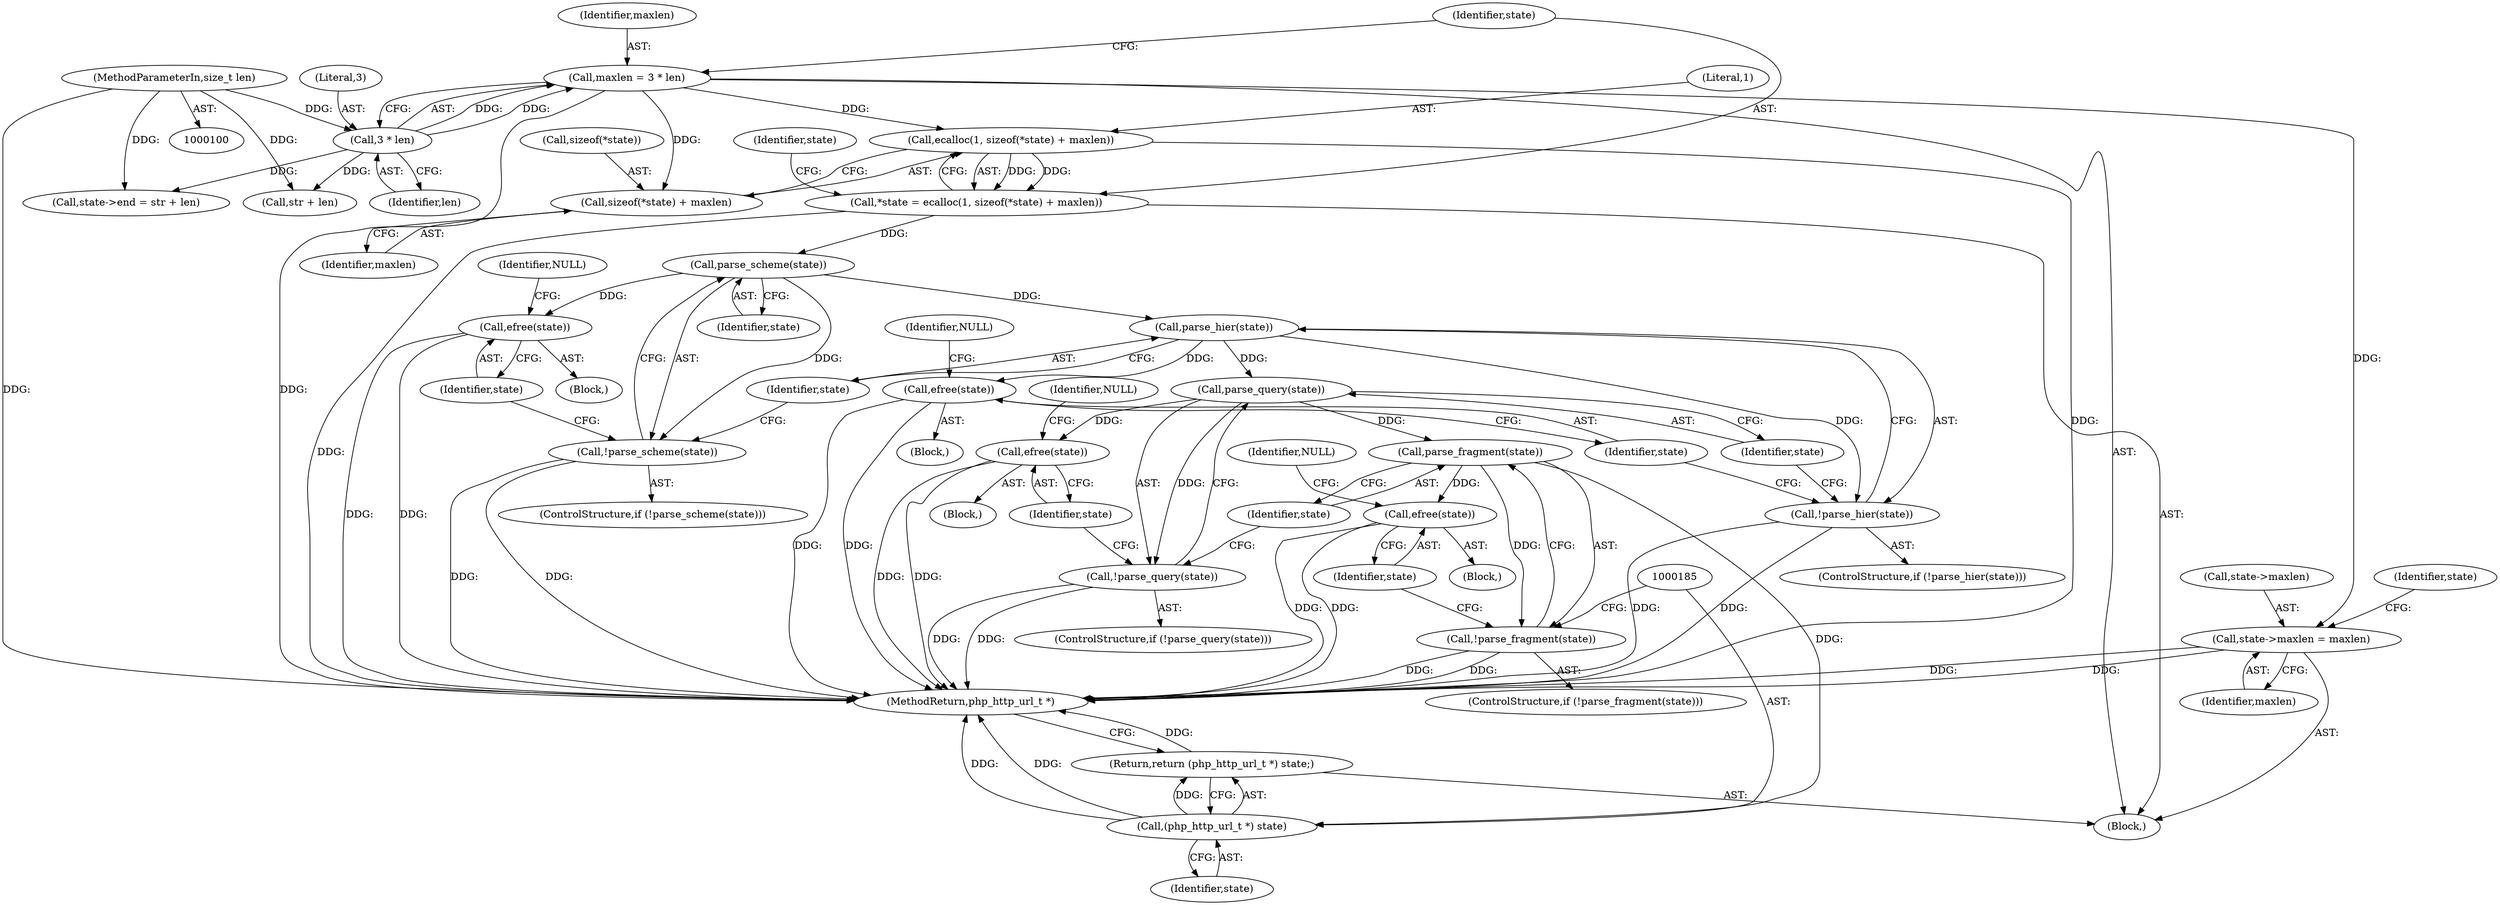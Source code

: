 digraph "1_ext-http_3724cd76a28be1d6049b5537232e97ac_0@del" {
"1000106" [label="(Call,maxlen = 3 * len)"];
"1000108" [label="(Call,3 * len)"];
"1000102" [label="(MethodParameterIn,size_t len)"];
"1000114" [label="(Call,ecalloc(1, sizeof(*state) + maxlen))"];
"1000112" [label="(Call,*state = ecalloc(1, sizeof(*state) + maxlen))"];
"1000149" [label="(Call,parse_scheme(state))"];
"1000148" [label="(Call,!parse_scheme(state))"];
"1000152" [label="(Call,efree(state))"];
"1000158" [label="(Call,parse_hier(state))"];
"1000157" [label="(Call,!parse_hier(state))"];
"1000161" [label="(Call,efree(state))"];
"1000167" [label="(Call,parse_query(state))"];
"1000166" [label="(Call,!parse_query(state))"];
"1000170" [label="(Call,efree(state))"];
"1000176" [label="(Call,parse_fragment(state))"];
"1000175" [label="(Call,!parse_fragment(state))"];
"1000179" [label="(Call,efree(state))"];
"1000184" [label="(Call,(php_http_url_t *) state)"];
"1000183" [label="(Return,return (php_http_url_t *) state;)"];
"1000116" [label="(Call,sizeof(*state) + maxlen)"];
"1000138" [label="(Call,state->maxlen = maxlen)"];
"1000149" [label="(Call,parse_scheme(state))"];
"1000160" [label="(Block,)"];
"1000167" [label="(Call,parse_query(state))"];
"1000177" [label="(Identifier,state)"];
"1000180" [label="(Identifier,state)"];
"1000168" [label="(Identifier,state)"];
"1000186" [label="(Identifier,state)"];
"1000123" [label="(Identifier,state)"];
"1000145" [label="(Identifier,state)"];
"1000116" [label="(Call,sizeof(*state) + maxlen)"];
"1000150" [label="(Identifier,state)"];
"1000174" [label="(ControlStructure,if (!parse_fragment(state)))"];
"1000170" [label="(Call,efree(state))"];
"1000178" [label="(Block,)"];
"1000113" [label="(Identifier,state)"];
"1000138" [label="(Call,state->maxlen = maxlen)"];
"1000110" [label="(Identifier,len)"];
"1000106" [label="(Call,maxlen = 3 * len)"];
"1000112" [label="(Call,*state = ecalloc(1, sizeof(*state) + maxlen))"];
"1000139" [label="(Call,state->maxlen)"];
"1000161" [label="(Call,efree(state))"];
"1000158" [label="(Call,parse_hier(state))"];
"1000152" [label="(Call,efree(state))"];
"1000107" [label="(Identifier,maxlen)"];
"1000121" [label="(Call,state->end = str + len)"];
"1000125" [label="(Call,str + len)"];
"1000164" [label="(Identifier,NULL)"];
"1000157" [label="(Call,!parse_hier(state))"];
"1000183" [label="(Return,return (php_http_url_t *) state;)"];
"1000176" [label="(Call,parse_fragment(state))"];
"1000142" [label="(Identifier,maxlen)"];
"1000114" [label="(Call,ecalloc(1, sizeof(*state) + maxlen))"];
"1000182" [label="(Identifier,NULL)"];
"1000184" [label="(Call,(php_http_url_t *) state)"];
"1000159" [label="(Identifier,state)"];
"1000171" [label="(Identifier,state)"];
"1000169" [label="(Block,)"];
"1000147" [label="(ControlStructure,if (!parse_scheme(state)))"];
"1000108" [label="(Call,3 * len)"];
"1000148" [label="(Call,!parse_scheme(state))"];
"1000175" [label="(Call,!parse_fragment(state))"];
"1000162" [label="(Identifier,state)"];
"1000187" [label="(MethodReturn,php_http_url_t *)"];
"1000166" [label="(Call,!parse_query(state))"];
"1000115" [label="(Literal,1)"];
"1000109" [label="(Literal,3)"];
"1000173" [label="(Identifier,NULL)"];
"1000120" [label="(Identifier,maxlen)"];
"1000104" [label="(Block,)"];
"1000153" [label="(Identifier,state)"];
"1000151" [label="(Block,)"];
"1000156" [label="(ControlStructure,if (!parse_hier(state)))"];
"1000117" [label="(Call,sizeof(*state))"];
"1000165" [label="(ControlStructure,if (!parse_query(state)))"];
"1000155" [label="(Identifier,NULL)"];
"1000102" [label="(MethodParameterIn,size_t len)"];
"1000179" [label="(Call,efree(state))"];
"1000106" -> "1000104"  [label="AST: "];
"1000106" -> "1000108"  [label="CFG: "];
"1000107" -> "1000106"  [label="AST: "];
"1000108" -> "1000106"  [label="AST: "];
"1000113" -> "1000106"  [label="CFG: "];
"1000106" -> "1000187"  [label="DDG: "];
"1000108" -> "1000106"  [label="DDG: "];
"1000108" -> "1000106"  [label="DDG: "];
"1000106" -> "1000114"  [label="DDG: "];
"1000106" -> "1000116"  [label="DDG: "];
"1000106" -> "1000138"  [label="DDG: "];
"1000108" -> "1000110"  [label="CFG: "];
"1000109" -> "1000108"  [label="AST: "];
"1000110" -> "1000108"  [label="AST: "];
"1000102" -> "1000108"  [label="DDG: "];
"1000108" -> "1000121"  [label="DDG: "];
"1000108" -> "1000125"  [label="DDG: "];
"1000102" -> "1000100"  [label="AST: "];
"1000102" -> "1000187"  [label="DDG: "];
"1000102" -> "1000121"  [label="DDG: "];
"1000102" -> "1000125"  [label="DDG: "];
"1000114" -> "1000112"  [label="AST: "];
"1000114" -> "1000116"  [label="CFG: "];
"1000115" -> "1000114"  [label="AST: "];
"1000116" -> "1000114"  [label="AST: "];
"1000112" -> "1000114"  [label="CFG: "];
"1000114" -> "1000187"  [label="DDG: "];
"1000114" -> "1000112"  [label="DDG: "];
"1000114" -> "1000112"  [label="DDG: "];
"1000112" -> "1000104"  [label="AST: "];
"1000113" -> "1000112"  [label="AST: "];
"1000123" -> "1000112"  [label="CFG: "];
"1000112" -> "1000187"  [label="DDG: "];
"1000112" -> "1000149"  [label="DDG: "];
"1000149" -> "1000148"  [label="AST: "];
"1000149" -> "1000150"  [label="CFG: "];
"1000150" -> "1000149"  [label="AST: "];
"1000148" -> "1000149"  [label="CFG: "];
"1000149" -> "1000148"  [label="DDG: "];
"1000149" -> "1000152"  [label="DDG: "];
"1000149" -> "1000158"  [label="DDG: "];
"1000148" -> "1000147"  [label="AST: "];
"1000153" -> "1000148"  [label="CFG: "];
"1000159" -> "1000148"  [label="CFG: "];
"1000148" -> "1000187"  [label="DDG: "];
"1000148" -> "1000187"  [label="DDG: "];
"1000152" -> "1000151"  [label="AST: "];
"1000152" -> "1000153"  [label="CFG: "];
"1000153" -> "1000152"  [label="AST: "];
"1000155" -> "1000152"  [label="CFG: "];
"1000152" -> "1000187"  [label="DDG: "];
"1000152" -> "1000187"  [label="DDG: "];
"1000158" -> "1000157"  [label="AST: "];
"1000158" -> "1000159"  [label="CFG: "];
"1000159" -> "1000158"  [label="AST: "];
"1000157" -> "1000158"  [label="CFG: "];
"1000158" -> "1000157"  [label="DDG: "];
"1000158" -> "1000161"  [label="DDG: "];
"1000158" -> "1000167"  [label="DDG: "];
"1000157" -> "1000156"  [label="AST: "];
"1000162" -> "1000157"  [label="CFG: "];
"1000168" -> "1000157"  [label="CFG: "];
"1000157" -> "1000187"  [label="DDG: "];
"1000157" -> "1000187"  [label="DDG: "];
"1000161" -> "1000160"  [label="AST: "];
"1000161" -> "1000162"  [label="CFG: "];
"1000162" -> "1000161"  [label="AST: "];
"1000164" -> "1000161"  [label="CFG: "];
"1000161" -> "1000187"  [label="DDG: "];
"1000161" -> "1000187"  [label="DDG: "];
"1000167" -> "1000166"  [label="AST: "];
"1000167" -> "1000168"  [label="CFG: "];
"1000168" -> "1000167"  [label="AST: "];
"1000166" -> "1000167"  [label="CFG: "];
"1000167" -> "1000166"  [label="DDG: "];
"1000167" -> "1000170"  [label="DDG: "];
"1000167" -> "1000176"  [label="DDG: "];
"1000166" -> "1000165"  [label="AST: "];
"1000171" -> "1000166"  [label="CFG: "];
"1000177" -> "1000166"  [label="CFG: "];
"1000166" -> "1000187"  [label="DDG: "];
"1000166" -> "1000187"  [label="DDG: "];
"1000170" -> "1000169"  [label="AST: "];
"1000170" -> "1000171"  [label="CFG: "];
"1000171" -> "1000170"  [label="AST: "];
"1000173" -> "1000170"  [label="CFG: "];
"1000170" -> "1000187"  [label="DDG: "];
"1000170" -> "1000187"  [label="DDG: "];
"1000176" -> "1000175"  [label="AST: "];
"1000176" -> "1000177"  [label="CFG: "];
"1000177" -> "1000176"  [label="AST: "];
"1000175" -> "1000176"  [label="CFG: "];
"1000176" -> "1000175"  [label="DDG: "];
"1000176" -> "1000179"  [label="DDG: "];
"1000176" -> "1000184"  [label="DDG: "];
"1000175" -> "1000174"  [label="AST: "];
"1000180" -> "1000175"  [label="CFG: "];
"1000185" -> "1000175"  [label="CFG: "];
"1000175" -> "1000187"  [label="DDG: "];
"1000175" -> "1000187"  [label="DDG: "];
"1000179" -> "1000178"  [label="AST: "];
"1000179" -> "1000180"  [label="CFG: "];
"1000180" -> "1000179"  [label="AST: "];
"1000182" -> "1000179"  [label="CFG: "];
"1000179" -> "1000187"  [label="DDG: "];
"1000179" -> "1000187"  [label="DDG: "];
"1000184" -> "1000183"  [label="AST: "];
"1000184" -> "1000186"  [label="CFG: "];
"1000185" -> "1000184"  [label="AST: "];
"1000186" -> "1000184"  [label="AST: "];
"1000183" -> "1000184"  [label="CFG: "];
"1000184" -> "1000187"  [label="DDG: "];
"1000184" -> "1000187"  [label="DDG: "];
"1000184" -> "1000183"  [label="DDG: "];
"1000183" -> "1000104"  [label="AST: "];
"1000187" -> "1000183"  [label="CFG: "];
"1000183" -> "1000187"  [label="DDG: "];
"1000116" -> "1000120"  [label="CFG: "];
"1000117" -> "1000116"  [label="AST: "];
"1000120" -> "1000116"  [label="AST: "];
"1000138" -> "1000104"  [label="AST: "];
"1000138" -> "1000142"  [label="CFG: "];
"1000139" -> "1000138"  [label="AST: "];
"1000142" -> "1000138"  [label="AST: "];
"1000145" -> "1000138"  [label="CFG: "];
"1000138" -> "1000187"  [label="DDG: "];
"1000138" -> "1000187"  [label="DDG: "];
}
